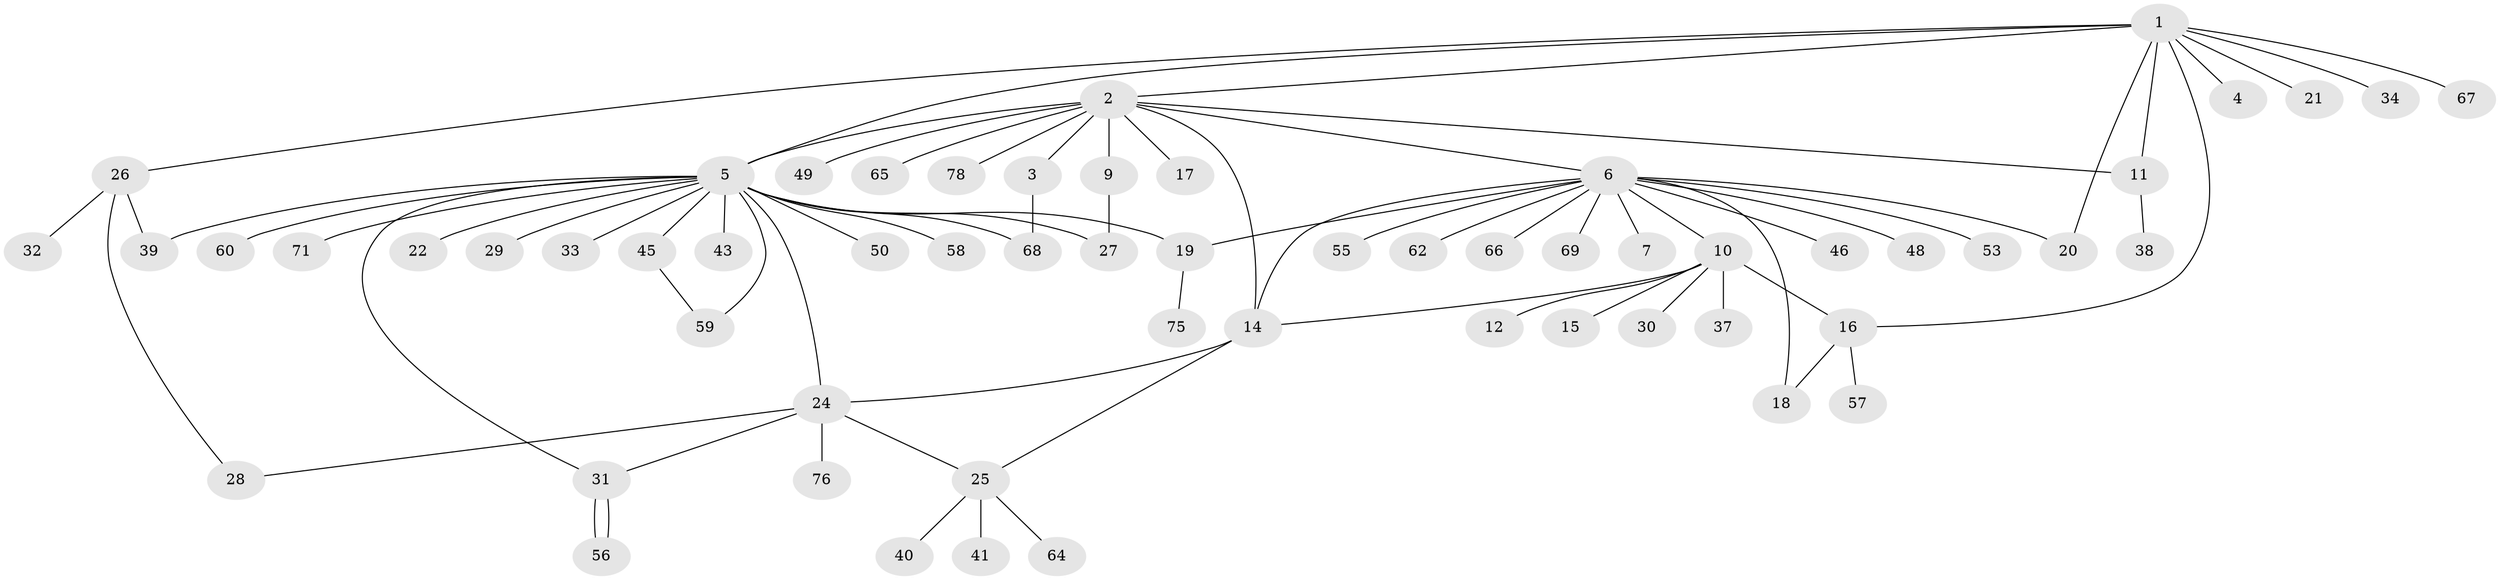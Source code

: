 // original degree distribution, {10: 0.01282051282051282, 12: 0.01282051282051282, 3: 0.10256410256410256, 1: 0.6025641025641025, 18: 0.01282051282051282, 16: 0.01282051282051282, 8: 0.01282051282051282, 2: 0.15384615384615385, 5: 0.02564102564102564, 4: 0.02564102564102564, 7: 0.01282051282051282, 6: 0.01282051282051282}
// Generated by graph-tools (version 1.1) at 2025/11/02/27/25 16:11:12]
// undirected, 60 vertices, 76 edges
graph export_dot {
graph [start="1"]
  node [color=gray90,style=filled];
  1 [super="+61"];
  2 [super="+70"];
  3 [super="+63"];
  4;
  5 [super="+13"];
  6 [super="+8"];
  7;
  9 [super="+47"];
  10 [super="+72"];
  11;
  12;
  14;
  15 [super="+36"];
  16 [super="+35"];
  17;
  18;
  19 [super="+23"];
  20;
  21;
  22;
  24 [super="+77"];
  25 [super="+44"];
  26 [super="+52"];
  27 [super="+42"];
  28 [super="+54"];
  29;
  30;
  31;
  32;
  33;
  34;
  37;
  38;
  39;
  40;
  41;
  43 [super="+51"];
  45 [super="+73"];
  46;
  48 [super="+74"];
  49;
  50;
  53;
  55;
  56;
  57;
  58;
  59;
  60;
  62;
  64;
  65;
  66;
  67;
  68;
  69;
  71;
  75;
  76;
  78;
  1 -- 2;
  1 -- 4;
  1 -- 5;
  1 -- 11;
  1 -- 16;
  1 -- 21;
  1 -- 26;
  1 -- 34;
  1 -- 67;
  1 -- 20;
  2 -- 3;
  2 -- 5;
  2 -- 6;
  2 -- 9;
  2 -- 11;
  2 -- 14;
  2 -- 17;
  2 -- 49;
  2 -- 65;
  2 -- 78;
  3 -- 68;
  5 -- 19;
  5 -- 22;
  5 -- 24;
  5 -- 27;
  5 -- 29;
  5 -- 31;
  5 -- 33;
  5 -- 39;
  5 -- 43;
  5 -- 45;
  5 -- 50;
  5 -- 58;
  5 -- 59;
  5 -- 68;
  5 -- 71;
  5 -- 60;
  6 -- 7;
  6 -- 10;
  6 -- 14;
  6 -- 18;
  6 -- 20;
  6 -- 46;
  6 -- 48;
  6 -- 53;
  6 -- 55;
  6 -- 62;
  6 -- 66;
  6 -- 69;
  6 -- 19;
  9 -- 27;
  10 -- 12;
  10 -- 14;
  10 -- 15;
  10 -- 16;
  10 -- 30;
  10 -- 37;
  11 -- 38;
  14 -- 24;
  14 -- 25;
  16 -- 18;
  16 -- 57;
  19 -- 75;
  24 -- 25;
  24 -- 28;
  24 -- 31;
  24 -- 76;
  25 -- 40;
  25 -- 41;
  25 -- 64;
  26 -- 28;
  26 -- 32;
  26 -- 39;
  31 -- 56;
  31 -- 56;
  45 -- 59;
}
